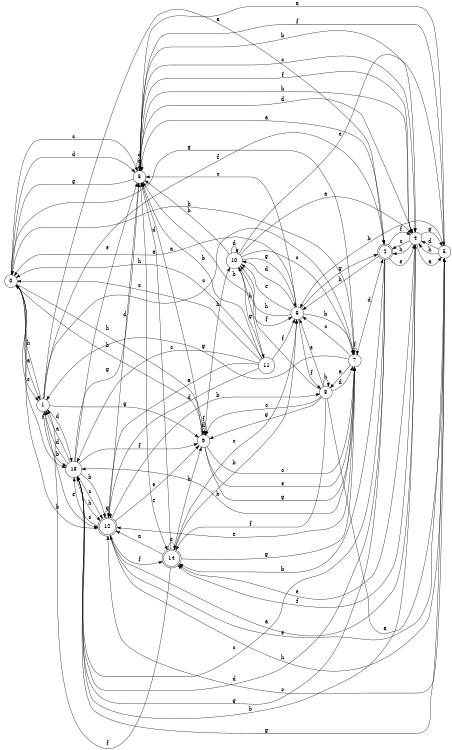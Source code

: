 digraph n12_7 {
__start0 [label="" shape="none"];

rankdir=LR;
size="8,5";

s0 [style="filled", color="black", fillcolor="white" shape="circle", label="0"];
s1 [style="filled", color="black", fillcolor="white" shape="circle", label="1"];
s2 [style="rounded,filled", color="black", fillcolor="white" shape="doublecircle", label="2"];
s3 [style="filled", color="black", fillcolor="white" shape="circle", label="3"];
s4 [style="filled", color="black", fillcolor="white" shape="circle", label="4"];
s5 [style="filled", color="black", fillcolor="white" shape="circle", label="5"];
s6 [style="filled", color="black", fillcolor="white" shape="circle", label="6"];
s7 [style="filled", color="black", fillcolor="white" shape="circle", label="7"];
s8 [style="filled", color="black", fillcolor="white" shape="circle", label="8"];
s9 [style="filled", color="black", fillcolor="white" shape="circle", label="9"];
s10 [style="filled", color="black", fillcolor="white" shape="circle", label="10"];
s11 [style="filled", color="black", fillcolor="white" shape="circle", label="11"];
s12 [style="rounded,filled", color="black", fillcolor="white" shape="doublecircle", label="12"];
s13 [style="filled", color="black", fillcolor="white" shape="circle", label="13"];
s14 [style="rounded,filled", color="black", fillcolor="white" shape="doublecircle", label="14"];
s0 -> s1 [label="a"];
s0 -> s12 [label="b"];
s0 -> s3 [label="c"];
s0 -> s3 [label="d"];
s0 -> s1 [label="e"];
s0 -> s13 [label="f"];
s0 -> s7 [label="g"];
s0 -> s9 [label="h"];
s1 -> s2 [label="a"];
s1 -> s13 [label="b"];
s1 -> s7 [label="c"];
s1 -> s13 [label="d"];
s1 -> s12 [label="e"];
s1 -> s2 [label="f"];
s1 -> s9 [label="g"];
s1 -> s0 [label="h"];
s2 -> s3 [label="a"];
s2 -> s14 [label="b"];
s2 -> s13 [label="c"];
s2 -> s13 [label="d"];
s2 -> s4 [label="e"];
s2 -> s4 [label="f"];
s2 -> s13 [label="g"];
s2 -> s6 [label="h"];
s3 -> s3 [label="a"];
s3 -> s4 [label="b"];
s3 -> s4 [label="c"];
s3 -> s3 [label="d"];
s3 -> s14 [label="e"];
s3 -> s4 [label="f"];
s3 -> s0 [label="g"];
s3 -> s4 [label="h"];
s4 -> s5 [label="a"];
s4 -> s13 [label="b"];
s4 -> s2 [label="c"];
s4 -> s3 [label="d"];
s4 -> s14 [label="e"];
s4 -> s14 [label="f"];
s4 -> s5 [label="g"];
s4 -> s2 [label="h"];
s5 -> s3 [label="a"];
s5 -> s6 [label="b"];
s5 -> s12 [label="c"];
s5 -> s4 [label="d"];
s5 -> s12 [label="e"];
s5 -> s3 [label="f"];
s5 -> s13 [label="g"];
s5 -> s4 [label="h"];
s6 -> s0 [label="a"];
s6 -> s7 [label="b"];
s6 -> s3 [label="c"];
s6 -> s10 [label="d"];
s6 -> s10 [label="e"];
s6 -> s8 [label="f"];
s6 -> s2 [label="g"];
s6 -> s10 [label="h"];
s7 -> s8 [label="a"];
s7 -> s13 [label="b"];
s7 -> s6 [label="c"];
s7 -> s2 [label="d"];
s7 -> s12 [label="e"];
s7 -> s7 [label="f"];
s7 -> s1 [label="g"];
s7 -> s0 [label="h"];
s8 -> s5 [label="a"];
s8 -> s3 [label="b"];
s8 -> s9 [label="c"];
s8 -> s7 [label="d"];
s8 -> s6 [label="e"];
s8 -> s14 [label="f"];
s8 -> s9 [label="g"];
s8 -> s8 [label="h"];
s9 -> s3 [label="a"];
s9 -> s0 [label="b"];
s9 -> s7 [label="c"];
s9 -> s9 [label="d"];
s9 -> s7 [label="e"];
s9 -> s9 [label="f"];
s9 -> s7 [label="g"];
s9 -> s10 [label="h"];
s10 -> s4 [label="a"];
s10 -> s3 [label="b"];
s10 -> s7 [label="c"];
s10 -> s10 [label="d"];
s10 -> s5 [label="e"];
s10 -> s6 [label="f"];
s10 -> s6 [label="g"];
s10 -> s11 [label="h"];
s11 -> s12 [label="a"];
s11 -> s3 [label="b"];
s11 -> s13 [label="c"];
s11 -> s12 [label="d"];
s11 -> s0 [label="e"];
s11 -> s6 [label="f"];
s11 -> s10 [label="g"];
s11 -> s0 [label="h"];
s12 -> s4 [label="a"];
s12 -> s8 [label="b"];
s12 -> s13 [label="c"];
s12 -> s3 [label="d"];
s12 -> s9 [label="e"];
s12 -> s14 [label="f"];
s12 -> s12 [label="g"];
s12 -> s5 [label="h"];
s13 -> s1 [label="a"];
s13 -> s12 [label="b"];
s13 -> s12 [label="c"];
s13 -> s1 [label="d"];
s13 -> s3 [label="e"];
s13 -> s9 [label="f"];
s13 -> s3 [label="g"];
s13 -> s12 [label="h"];
s14 -> s12 [label="a"];
s14 -> s6 [label="b"];
s14 -> s6 [label="c"];
s14 -> s3 [label="d"];
s14 -> s14 [label="e"];
s14 -> s1 [label="f"];
s14 -> s7 [label="g"];
s14 -> s9 [label="h"];

}